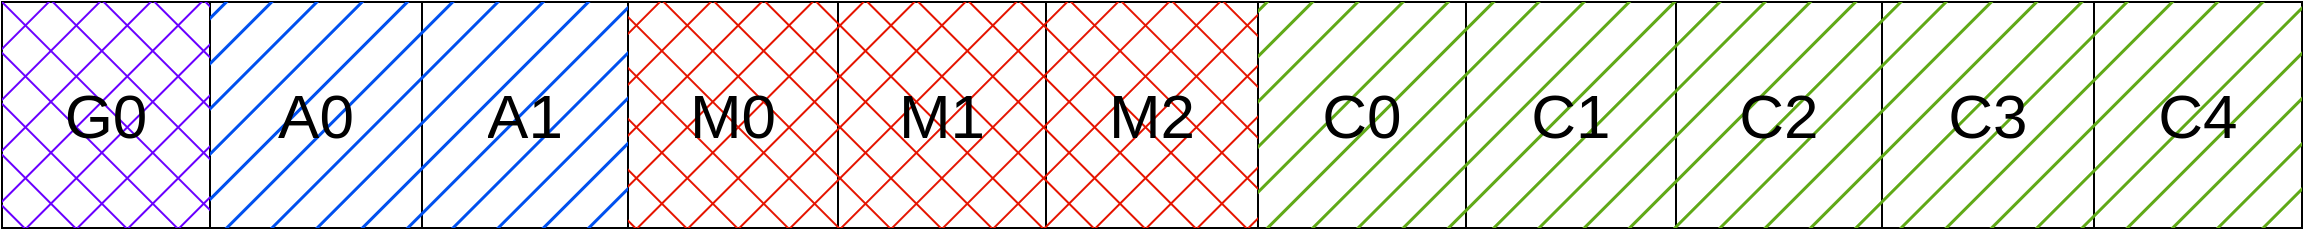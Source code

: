 <mxfile version="24.4.0" type="device">
  <diagram name="Page-1" id="aEhnHE0jRf3IDKj4jw6e">
    <mxGraphModel dx="1364" dy="795" grid="1" gridSize="10" guides="1" tooltips="1" connect="1" arrows="1" fold="1" page="1" pageScale="1" pageWidth="1169" pageHeight="827" math="0" shadow="0">
      <root>
        <mxCell id="0" />
        <mxCell id="1" parent="0" />
        <mxCell id="lCYvwyUZugSk18_35s6E-1" value="" style="shape=table;startSize=0;container=1;collapsible=0;childLayout=tableLayout;fontSize=18;" vertex="1" parent="1">
          <mxGeometry x="10" y="357" width="1150" height="113" as="geometry" />
        </mxCell>
        <mxCell id="lCYvwyUZugSk18_35s6E-2" value="" style="shape=tableRow;horizontal=0;startSize=0;swimlaneHead=0;swimlaneBody=0;strokeColor=inherit;top=0;left=0;bottom=0;right=0;collapsible=0;dropTarget=0;fillColor=none;points=[[0,0.5],[1,0.5]];portConstraint=eastwest;fontSize=30;" vertex="1" parent="lCYvwyUZugSk18_35s6E-1">
          <mxGeometry width="1150" height="113" as="geometry" />
        </mxCell>
        <mxCell id="lCYvwyUZugSk18_35s6E-21" value="G0" style="shape=partialRectangle;html=1;whiteSpace=wrap;connectable=0;strokeColor=#3700CC;overflow=hidden;fillColor=#6a00ff;top=0;left=0;bottom=0;right=0;pointerEvents=1;fontSize=31;fillStyle=cross-hatch;fontColor=#000000;" vertex="1" parent="lCYvwyUZugSk18_35s6E-2">
          <mxGeometry width="104" height="113" as="geometry">
            <mxRectangle width="104" height="113" as="alternateBounds" />
          </mxGeometry>
        </mxCell>
        <mxCell id="lCYvwyUZugSk18_35s6E-20" value="A0" style="shape=partialRectangle;html=1;whiteSpace=wrap;connectable=0;strokeColor=#001DBC;overflow=hidden;fillColor=#0050ef;top=0;left=0;bottom=0;right=0;pointerEvents=1;fontSize=31;fillStyle=hatch;fontColor=#000000;" vertex="1" parent="lCYvwyUZugSk18_35s6E-2">
          <mxGeometry x="104" width="106" height="113" as="geometry">
            <mxRectangle width="106" height="113" as="alternateBounds" />
          </mxGeometry>
        </mxCell>
        <mxCell id="lCYvwyUZugSk18_35s6E-19" value="A1" style="shape=partialRectangle;html=1;whiteSpace=wrap;connectable=0;strokeColor=#001DBC;overflow=hidden;fillColor=#0050ef;top=0;left=0;bottom=0;right=0;pointerEvents=1;fontSize=31;fillStyle=hatch;fontColor=#000000;" vertex="1" parent="lCYvwyUZugSk18_35s6E-2">
          <mxGeometry x="210" width="103" height="113" as="geometry">
            <mxRectangle width="103" height="113" as="alternateBounds" />
          </mxGeometry>
        </mxCell>
        <mxCell id="lCYvwyUZugSk18_35s6E-18" value="M0" style="shape=partialRectangle;html=1;whiteSpace=wrap;connectable=0;strokeColor=#B20000;overflow=hidden;fillColor=#e51400;top=0;left=0;bottom=0;right=0;pointerEvents=1;fontSize=31;fillStyle=cross-hatch;fontColor=#000000;" vertex="1" parent="lCYvwyUZugSk18_35s6E-2">
          <mxGeometry x="313" width="105" height="113" as="geometry">
            <mxRectangle width="105" height="113" as="alternateBounds" />
          </mxGeometry>
        </mxCell>
        <mxCell id="lCYvwyUZugSk18_35s6E-17" value="M1" style="shape=partialRectangle;html=1;whiteSpace=wrap;connectable=0;strokeColor=#B20000;overflow=hidden;fillColor=#e51400;top=0;left=0;bottom=0;right=0;pointerEvents=1;fontSize=31;fillStyle=cross-hatch;fontColor=#000000;" vertex="1" parent="lCYvwyUZugSk18_35s6E-2">
          <mxGeometry x="418" width="104" height="113" as="geometry">
            <mxRectangle width="104" height="113" as="alternateBounds" />
          </mxGeometry>
        </mxCell>
        <mxCell id="lCYvwyUZugSk18_35s6E-16" value="M2" style="shape=partialRectangle;html=1;whiteSpace=wrap;connectable=0;strokeColor=#B20000;overflow=hidden;fillColor=#e51400;top=0;left=0;bottom=0;right=0;pointerEvents=1;fontSize=31;fillStyle=cross-hatch;perimeterSpacing=1;shadow=0;fontColor=#000000;" vertex="1" parent="lCYvwyUZugSk18_35s6E-2">
          <mxGeometry x="522" width="106" height="113" as="geometry">
            <mxRectangle width="106" height="113" as="alternateBounds" />
          </mxGeometry>
        </mxCell>
        <mxCell id="lCYvwyUZugSk18_35s6E-15" value="C0" style="shape=partialRectangle;html=1;whiteSpace=wrap;connectable=0;strokeColor=#2D7600;overflow=hidden;fillColor=#60a917;top=0;left=0;bottom=0;right=0;pointerEvents=1;fontSize=31;fillStyle=hatch;fontColor=#000000;" vertex="1" parent="lCYvwyUZugSk18_35s6E-2">
          <mxGeometry x="628" width="104" height="113" as="geometry">
            <mxRectangle width="104" height="113" as="alternateBounds" />
          </mxGeometry>
        </mxCell>
        <mxCell id="lCYvwyUZugSk18_35s6E-14" value="C1" style="shape=partialRectangle;html=1;whiteSpace=wrap;connectable=0;strokeColor=#2D7600;overflow=hidden;fillColor=#60a917;top=0;left=0;bottom=0;right=0;pointerEvents=1;fontSize=31;fillStyle=hatch;fontColor=#000000;" vertex="1" parent="lCYvwyUZugSk18_35s6E-2">
          <mxGeometry x="732" width="105" height="113" as="geometry">
            <mxRectangle width="105" height="113" as="alternateBounds" />
          </mxGeometry>
        </mxCell>
        <mxCell id="lCYvwyUZugSk18_35s6E-3" value="C2" style="shape=partialRectangle;html=1;whiteSpace=wrap;connectable=0;strokeColor=#2D7600;overflow=hidden;fillColor=#60a917;top=0;left=0;bottom=0;right=0;pointerEvents=1;fontSize=31;fillStyle=hatch;fontColor=#000000;" vertex="1" parent="lCYvwyUZugSk18_35s6E-2">
          <mxGeometry x="837" width="103" height="113" as="geometry">
            <mxRectangle width="103" height="113" as="alternateBounds" />
          </mxGeometry>
        </mxCell>
        <mxCell id="lCYvwyUZugSk18_35s6E-4" value="C3" style="shape=partialRectangle;html=1;whiteSpace=wrap;connectable=0;strokeColor=#2D7600;overflow=hidden;fillColor=#60a917;top=0;left=0;bottom=0;right=0;pointerEvents=1;fontSize=31;fillStyle=hatch;fontColor=#000000;" vertex="1" parent="lCYvwyUZugSk18_35s6E-2">
          <mxGeometry x="940" width="106" height="113" as="geometry">
            <mxRectangle width="106" height="113" as="alternateBounds" />
          </mxGeometry>
        </mxCell>
        <mxCell id="lCYvwyUZugSk18_35s6E-5" value="C4" style="shape=partialRectangle;html=1;whiteSpace=wrap;connectable=0;strokeColor=#2D7600;overflow=hidden;fillColor=#60a917;top=0;left=0;bottom=0;right=0;pointerEvents=1;fontSize=31;fillStyle=hatch;fontColor=#000000;" vertex="1" parent="lCYvwyUZugSk18_35s6E-2">
          <mxGeometry x="1046" width="104" height="113" as="geometry">
            <mxRectangle width="104" height="113" as="alternateBounds" />
          </mxGeometry>
        </mxCell>
      </root>
    </mxGraphModel>
  </diagram>
</mxfile>
